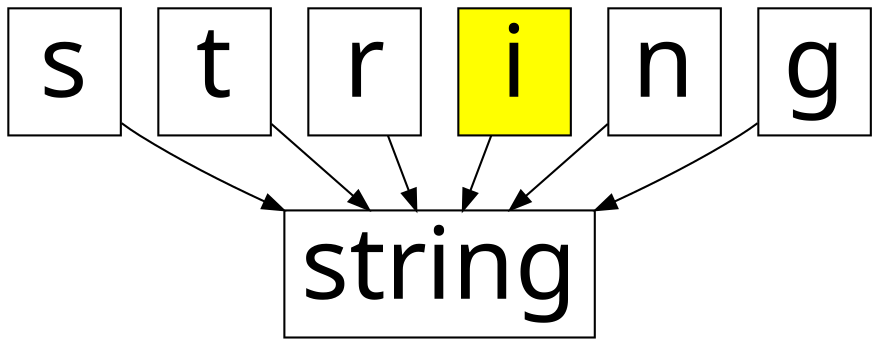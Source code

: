 digraph G {
    node [ shape=box, fontname="PT Mono", fontsize=48 ]
    { s t r i n g } -> string

    i [ style=filled, fillcolor=yellow ]
}
